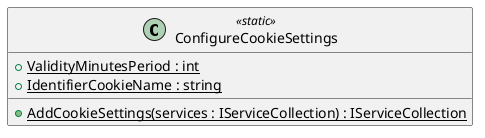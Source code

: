 @startuml ConfigureCookieSettings
class ConfigureCookieSettings <<static>>  {
    + {static} ValidityMinutesPeriod : int
    + {static} IdentifierCookieName : string
    + {static} AddCookieSettings(services : IServiceCollection) : IServiceCollection
}
@enduml